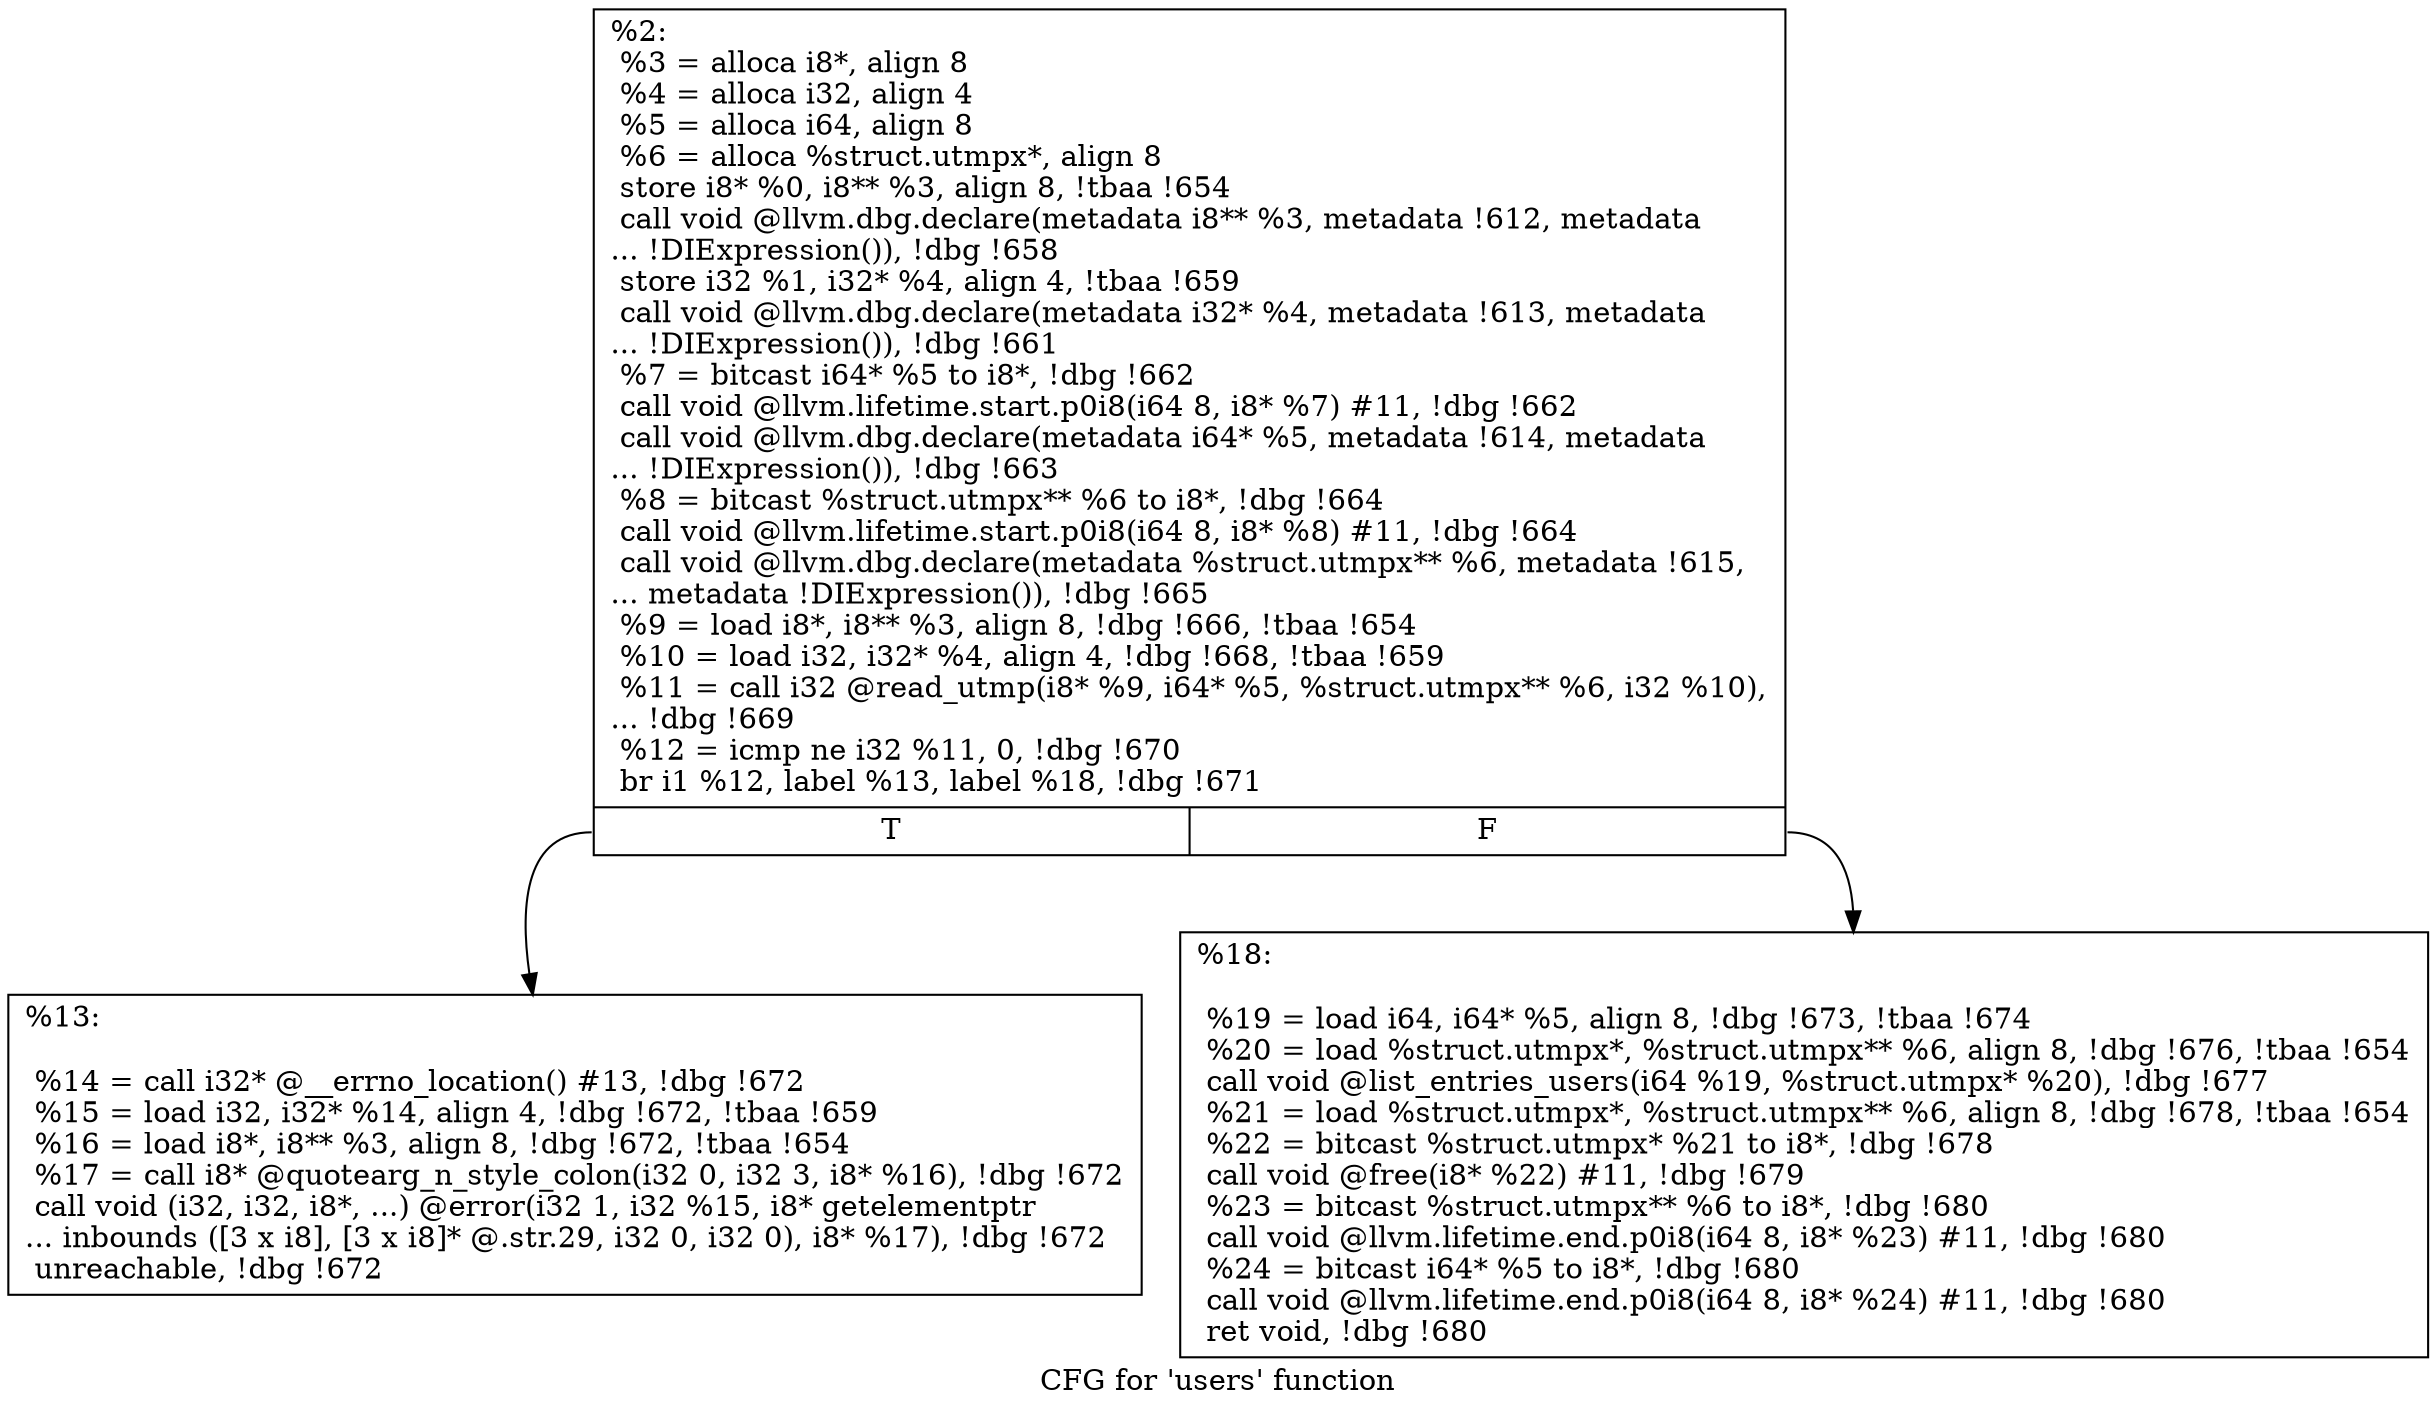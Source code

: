 digraph "CFG for 'users' function" {
	label="CFG for 'users' function";

	Node0x1f864e0 [shape=record,label="{%2:\l  %3 = alloca i8*, align 8\l  %4 = alloca i32, align 4\l  %5 = alloca i64, align 8\l  %6 = alloca %struct.utmpx*, align 8\l  store i8* %0, i8** %3, align 8, !tbaa !654\l  call void @llvm.dbg.declare(metadata i8** %3, metadata !612, metadata\l... !DIExpression()), !dbg !658\l  store i32 %1, i32* %4, align 4, !tbaa !659\l  call void @llvm.dbg.declare(metadata i32* %4, metadata !613, metadata\l... !DIExpression()), !dbg !661\l  %7 = bitcast i64* %5 to i8*, !dbg !662\l  call void @llvm.lifetime.start.p0i8(i64 8, i8* %7) #11, !dbg !662\l  call void @llvm.dbg.declare(metadata i64* %5, metadata !614, metadata\l... !DIExpression()), !dbg !663\l  %8 = bitcast %struct.utmpx** %6 to i8*, !dbg !664\l  call void @llvm.lifetime.start.p0i8(i64 8, i8* %8) #11, !dbg !664\l  call void @llvm.dbg.declare(metadata %struct.utmpx** %6, metadata !615,\l... metadata !DIExpression()), !dbg !665\l  %9 = load i8*, i8** %3, align 8, !dbg !666, !tbaa !654\l  %10 = load i32, i32* %4, align 4, !dbg !668, !tbaa !659\l  %11 = call i32 @read_utmp(i8* %9, i64* %5, %struct.utmpx** %6, i32 %10),\l... !dbg !669\l  %12 = icmp ne i32 %11, 0, !dbg !670\l  br i1 %12, label %13, label %18, !dbg !671\l|{<s0>T|<s1>F}}"];
	Node0x1f864e0:s0 -> Node0x1f7d940;
	Node0x1f864e0:s1 -> Node0x1f7d990;
	Node0x1f7d940 [shape=record,label="{%13:\l\l  %14 = call i32* @__errno_location() #13, !dbg !672\l  %15 = load i32, i32* %14, align 4, !dbg !672, !tbaa !659\l  %16 = load i8*, i8** %3, align 8, !dbg !672, !tbaa !654\l  %17 = call i8* @quotearg_n_style_colon(i32 0, i32 3, i8* %16), !dbg !672\l  call void (i32, i32, i8*, ...) @error(i32 1, i32 %15, i8* getelementptr\l... inbounds ([3 x i8], [3 x i8]* @.str.29, i32 0, i32 0), i8* %17), !dbg !672\l  unreachable, !dbg !672\l}"];
	Node0x1f7d990 [shape=record,label="{%18:\l\l  %19 = load i64, i64* %5, align 8, !dbg !673, !tbaa !674\l  %20 = load %struct.utmpx*, %struct.utmpx** %6, align 8, !dbg !676, !tbaa !654\l  call void @list_entries_users(i64 %19, %struct.utmpx* %20), !dbg !677\l  %21 = load %struct.utmpx*, %struct.utmpx** %6, align 8, !dbg !678, !tbaa !654\l  %22 = bitcast %struct.utmpx* %21 to i8*, !dbg !678\l  call void @free(i8* %22) #11, !dbg !679\l  %23 = bitcast %struct.utmpx** %6 to i8*, !dbg !680\l  call void @llvm.lifetime.end.p0i8(i64 8, i8* %23) #11, !dbg !680\l  %24 = bitcast i64* %5 to i8*, !dbg !680\l  call void @llvm.lifetime.end.p0i8(i64 8, i8* %24) #11, !dbg !680\l  ret void, !dbg !680\l}"];
}
